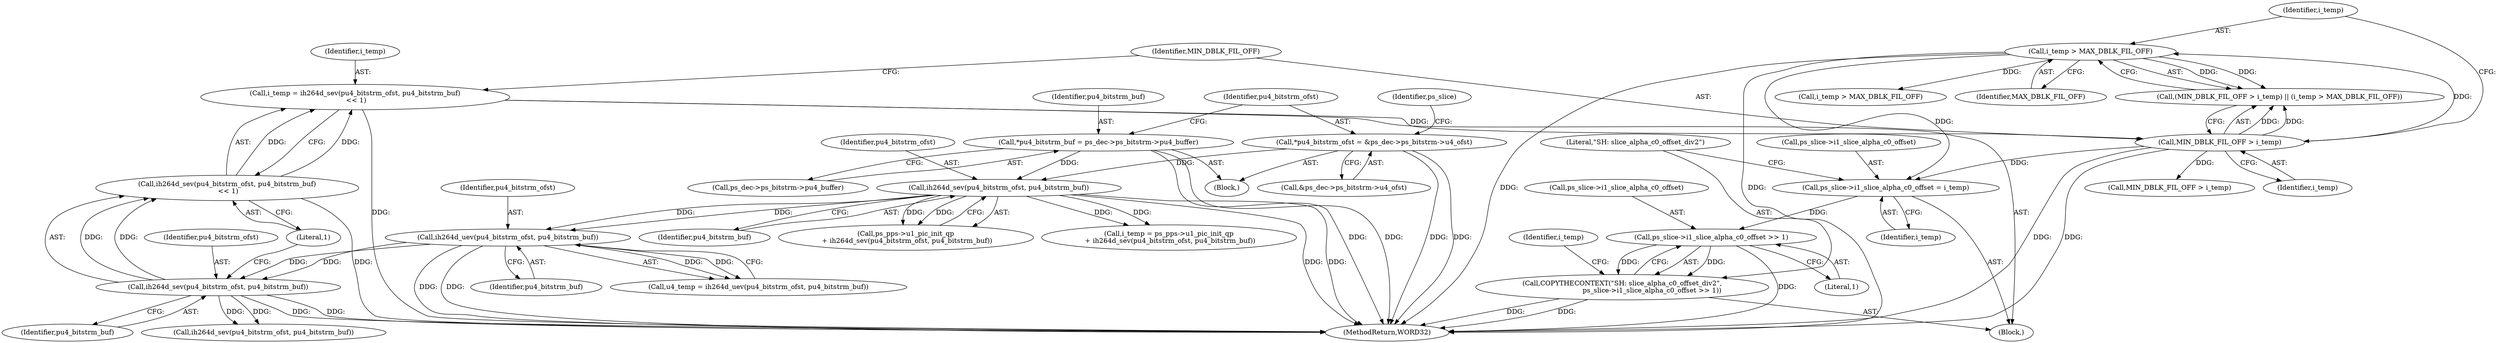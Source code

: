 digraph "0_Android_943323f1d9d3dd5c2634deb26cbe72343ca6b3db_1@pointer" {
"1000270" [label="(Call,ps_slice->i1_slice_alpha_c0_offset = i_temp)"];
"1000264" [label="(Call,i_temp > MAX_DBLK_FIL_OFF)"];
"1000261" [label="(Call,MIN_DBLK_FIL_OFF > i_temp)"];
"1000252" [label="(Call,i_temp = ih264d_sev(pu4_bitstrm_ofst, pu4_bitstrm_buf)\n << 1)"];
"1000254" [label="(Call,ih264d_sev(pu4_bitstrm_ofst, pu4_bitstrm_buf)\n << 1)"];
"1000255" [label="(Call,ih264d_sev(pu4_bitstrm_ofst, pu4_bitstrm_buf))"];
"1000229" [label="(Call,ih264d_uev(pu4_bitstrm_ofst, pu4_bitstrm_buf))"];
"1000193" [label="(Call,ih264d_sev(pu4_bitstrm_ofst, pu4_bitstrm_buf))"];
"1000135" [label="(Call,*pu4_bitstrm_ofst = &ps_dec->ps_bitstrm->u4_ofst)"];
"1000127" [label="(Call,*pu4_bitstrm_buf = ps_dec->ps_bitstrm->pu4_buffer)"];
"1000277" [label="(Call,ps_slice->i1_slice_alpha_c0_offset >> 1)"];
"1000275" [label="(Call,COPYTHECONTEXT(\"SH: slice_alpha_c0_offset_div2\",\n                            ps_slice->i1_slice_alpha_c0_offset >> 1))"];
"1000128" [label="(Identifier,pu4_bitstrm_buf)"];
"1000135" [label="(Call,*pu4_bitstrm_ofst = &ps_dec->ps_bitstrm->u4_ofst)"];
"1000189" [label="(Call,ps_pps->u1_pic_init_qp\n + ih264d_sev(pu4_bitstrm_ofst, pu4_bitstrm_buf))"];
"1000260" [label="(Call,(MIN_DBLK_FIL_OFF > i_temp) || (i_temp > MAX_DBLK_FIL_OFF))"];
"1000195" [label="(Identifier,pu4_bitstrm_buf)"];
"1000254" [label="(Call,ih264d_sev(pu4_bitstrm_ofst, pu4_bitstrm_buf)\n << 1)"];
"1000274" [label="(Identifier,i_temp)"];
"1000227" [label="(Call,u4_temp = ih264d_uev(pu4_bitstrm_ofst, pu4_bitstrm_buf))"];
"1000261" [label="(Call,MIN_DBLK_FIL_OFF > i_temp)"];
"1000193" [label="(Call,ih264d_sev(pu4_bitstrm_ofst, pu4_bitstrm_buf))"];
"1000275" [label="(Call,COPYTHECONTEXT(\"SH: slice_alpha_c0_offset_div2\",\n                            ps_slice->i1_slice_alpha_c0_offset >> 1))"];
"1000256" [label="(Identifier,pu4_bitstrm_ofst)"];
"1000229" [label="(Call,ih264d_uev(pu4_bitstrm_ofst, pu4_bitstrm_buf))"];
"1000253" [label="(Identifier,i_temp)"];
"1000149" [label="(Identifier,ps_slice)"];
"1000278" [label="(Call,ps_slice->i1_slice_alpha_c0_offset)"];
"1000294" [label="(Call,i_temp > MAX_DBLK_FIL_OFF)"];
"1000271" [label="(Call,ps_slice->i1_slice_alpha_c0_offset)"];
"1000113" [label="(Block,)"];
"1000270" [label="(Call,ps_slice->i1_slice_alpha_c0_offset = i_temp)"];
"1000277" [label="(Call,ps_slice->i1_slice_alpha_c0_offset >> 1)"];
"1000433" [label="(MethodReturn,WORD32)"];
"1000257" [label="(Identifier,pu4_bitstrm_buf)"];
"1000252" [label="(Call,i_temp = ih264d_sev(pu4_bitstrm_ofst, pu4_bitstrm_buf)\n << 1)"];
"1000265" [label="(Identifier,i_temp)"];
"1000187" [label="(Call,i_temp = ps_pps->u1_pic_init_qp\n + ih264d_sev(pu4_bitstrm_ofst, pu4_bitstrm_buf))"];
"1000262" [label="(Identifier,MIN_DBLK_FIL_OFF)"];
"1000285" [label="(Call,ih264d_sev(pu4_bitstrm_ofst, pu4_bitstrm_buf))"];
"1000276" [label="(Literal,\"SH: slice_alpha_c0_offset_div2\")"];
"1000281" [label="(Literal,1)"];
"1000264" [label="(Call,i_temp > MAX_DBLK_FIL_OFF)"];
"1000137" [label="(Call,&ps_dec->ps_bitstrm->u4_ofst)"];
"1000258" [label="(Literal,1)"];
"1000127" [label="(Call,*pu4_bitstrm_buf = ps_dec->ps_bitstrm->pu4_buffer)"];
"1000291" [label="(Call,MIN_DBLK_FIL_OFF > i_temp)"];
"1000231" [label="(Identifier,pu4_bitstrm_buf)"];
"1000255" [label="(Call,ih264d_sev(pu4_bitstrm_ofst, pu4_bitstrm_buf))"];
"1000230" [label="(Identifier,pu4_bitstrm_ofst)"];
"1000194" [label="(Identifier,pu4_bitstrm_ofst)"];
"1000266" [label="(Identifier,MAX_DBLK_FIL_OFF)"];
"1000283" [label="(Identifier,i_temp)"];
"1000263" [label="(Identifier,i_temp)"];
"1000136" [label="(Identifier,pu4_bitstrm_ofst)"];
"1000129" [label="(Call,ps_dec->ps_bitstrm->pu4_buffer)"];
"1000251" [label="(Block,)"];
"1000270" -> "1000251"  [label="AST: "];
"1000270" -> "1000274"  [label="CFG: "];
"1000271" -> "1000270"  [label="AST: "];
"1000274" -> "1000270"  [label="AST: "];
"1000276" -> "1000270"  [label="CFG: "];
"1000264" -> "1000270"  [label="DDG: "];
"1000261" -> "1000270"  [label="DDG: "];
"1000270" -> "1000277"  [label="DDG: "];
"1000264" -> "1000260"  [label="AST: "];
"1000264" -> "1000266"  [label="CFG: "];
"1000265" -> "1000264"  [label="AST: "];
"1000266" -> "1000264"  [label="AST: "];
"1000260" -> "1000264"  [label="CFG: "];
"1000264" -> "1000433"  [label="DDG: "];
"1000264" -> "1000433"  [label="DDG: "];
"1000264" -> "1000260"  [label="DDG: "];
"1000264" -> "1000260"  [label="DDG: "];
"1000261" -> "1000264"  [label="DDG: "];
"1000264" -> "1000294"  [label="DDG: "];
"1000261" -> "1000260"  [label="AST: "];
"1000261" -> "1000263"  [label="CFG: "];
"1000262" -> "1000261"  [label="AST: "];
"1000263" -> "1000261"  [label="AST: "];
"1000265" -> "1000261"  [label="CFG: "];
"1000260" -> "1000261"  [label="CFG: "];
"1000261" -> "1000433"  [label="DDG: "];
"1000261" -> "1000433"  [label="DDG: "];
"1000261" -> "1000260"  [label="DDG: "];
"1000261" -> "1000260"  [label="DDG: "];
"1000252" -> "1000261"  [label="DDG: "];
"1000261" -> "1000291"  [label="DDG: "];
"1000252" -> "1000251"  [label="AST: "];
"1000252" -> "1000254"  [label="CFG: "];
"1000253" -> "1000252"  [label="AST: "];
"1000254" -> "1000252"  [label="AST: "];
"1000262" -> "1000252"  [label="CFG: "];
"1000252" -> "1000433"  [label="DDG: "];
"1000254" -> "1000252"  [label="DDG: "];
"1000254" -> "1000252"  [label="DDG: "];
"1000254" -> "1000258"  [label="CFG: "];
"1000255" -> "1000254"  [label="AST: "];
"1000258" -> "1000254"  [label="AST: "];
"1000254" -> "1000433"  [label="DDG: "];
"1000255" -> "1000254"  [label="DDG: "];
"1000255" -> "1000254"  [label="DDG: "];
"1000255" -> "1000257"  [label="CFG: "];
"1000256" -> "1000255"  [label="AST: "];
"1000257" -> "1000255"  [label="AST: "];
"1000258" -> "1000255"  [label="CFG: "];
"1000255" -> "1000433"  [label="DDG: "];
"1000255" -> "1000433"  [label="DDG: "];
"1000229" -> "1000255"  [label="DDG: "];
"1000229" -> "1000255"  [label="DDG: "];
"1000255" -> "1000285"  [label="DDG: "];
"1000255" -> "1000285"  [label="DDG: "];
"1000229" -> "1000227"  [label="AST: "];
"1000229" -> "1000231"  [label="CFG: "];
"1000230" -> "1000229"  [label="AST: "];
"1000231" -> "1000229"  [label="AST: "];
"1000227" -> "1000229"  [label="CFG: "];
"1000229" -> "1000433"  [label="DDG: "];
"1000229" -> "1000433"  [label="DDG: "];
"1000229" -> "1000227"  [label="DDG: "];
"1000229" -> "1000227"  [label="DDG: "];
"1000193" -> "1000229"  [label="DDG: "];
"1000193" -> "1000229"  [label="DDG: "];
"1000193" -> "1000189"  [label="AST: "];
"1000193" -> "1000195"  [label="CFG: "];
"1000194" -> "1000193"  [label="AST: "];
"1000195" -> "1000193"  [label="AST: "];
"1000189" -> "1000193"  [label="CFG: "];
"1000193" -> "1000433"  [label="DDG: "];
"1000193" -> "1000433"  [label="DDG: "];
"1000193" -> "1000187"  [label="DDG: "];
"1000193" -> "1000187"  [label="DDG: "];
"1000193" -> "1000189"  [label="DDG: "];
"1000193" -> "1000189"  [label="DDG: "];
"1000135" -> "1000193"  [label="DDG: "];
"1000127" -> "1000193"  [label="DDG: "];
"1000135" -> "1000113"  [label="AST: "];
"1000135" -> "1000137"  [label="CFG: "];
"1000136" -> "1000135"  [label="AST: "];
"1000137" -> "1000135"  [label="AST: "];
"1000149" -> "1000135"  [label="CFG: "];
"1000135" -> "1000433"  [label="DDG: "];
"1000135" -> "1000433"  [label="DDG: "];
"1000127" -> "1000113"  [label="AST: "];
"1000127" -> "1000129"  [label="CFG: "];
"1000128" -> "1000127"  [label="AST: "];
"1000129" -> "1000127"  [label="AST: "];
"1000136" -> "1000127"  [label="CFG: "];
"1000127" -> "1000433"  [label="DDG: "];
"1000127" -> "1000433"  [label="DDG: "];
"1000277" -> "1000275"  [label="AST: "];
"1000277" -> "1000281"  [label="CFG: "];
"1000278" -> "1000277"  [label="AST: "];
"1000281" -> "1000277"  [label="AST: "];
"1000275" -> "1000277"  [label="CFG: "];
"1000277" -> "1000433"  [label="DDG: "];
"1000277" -> "1000275"  [label="DDG: "];
"1000277" -> "1000275"  [label="DDG: "];
"1000275" -> "1000251"  [label="AST: "];
"1000276" -> "1000275"  [label="AST: "];
"1000283" -> "1000275"  [label="CFG: "];
"1000275" -> "1000433"  [label="DDG: "];
"1000275" -> "1000433"  [label="DDG: "];
}
